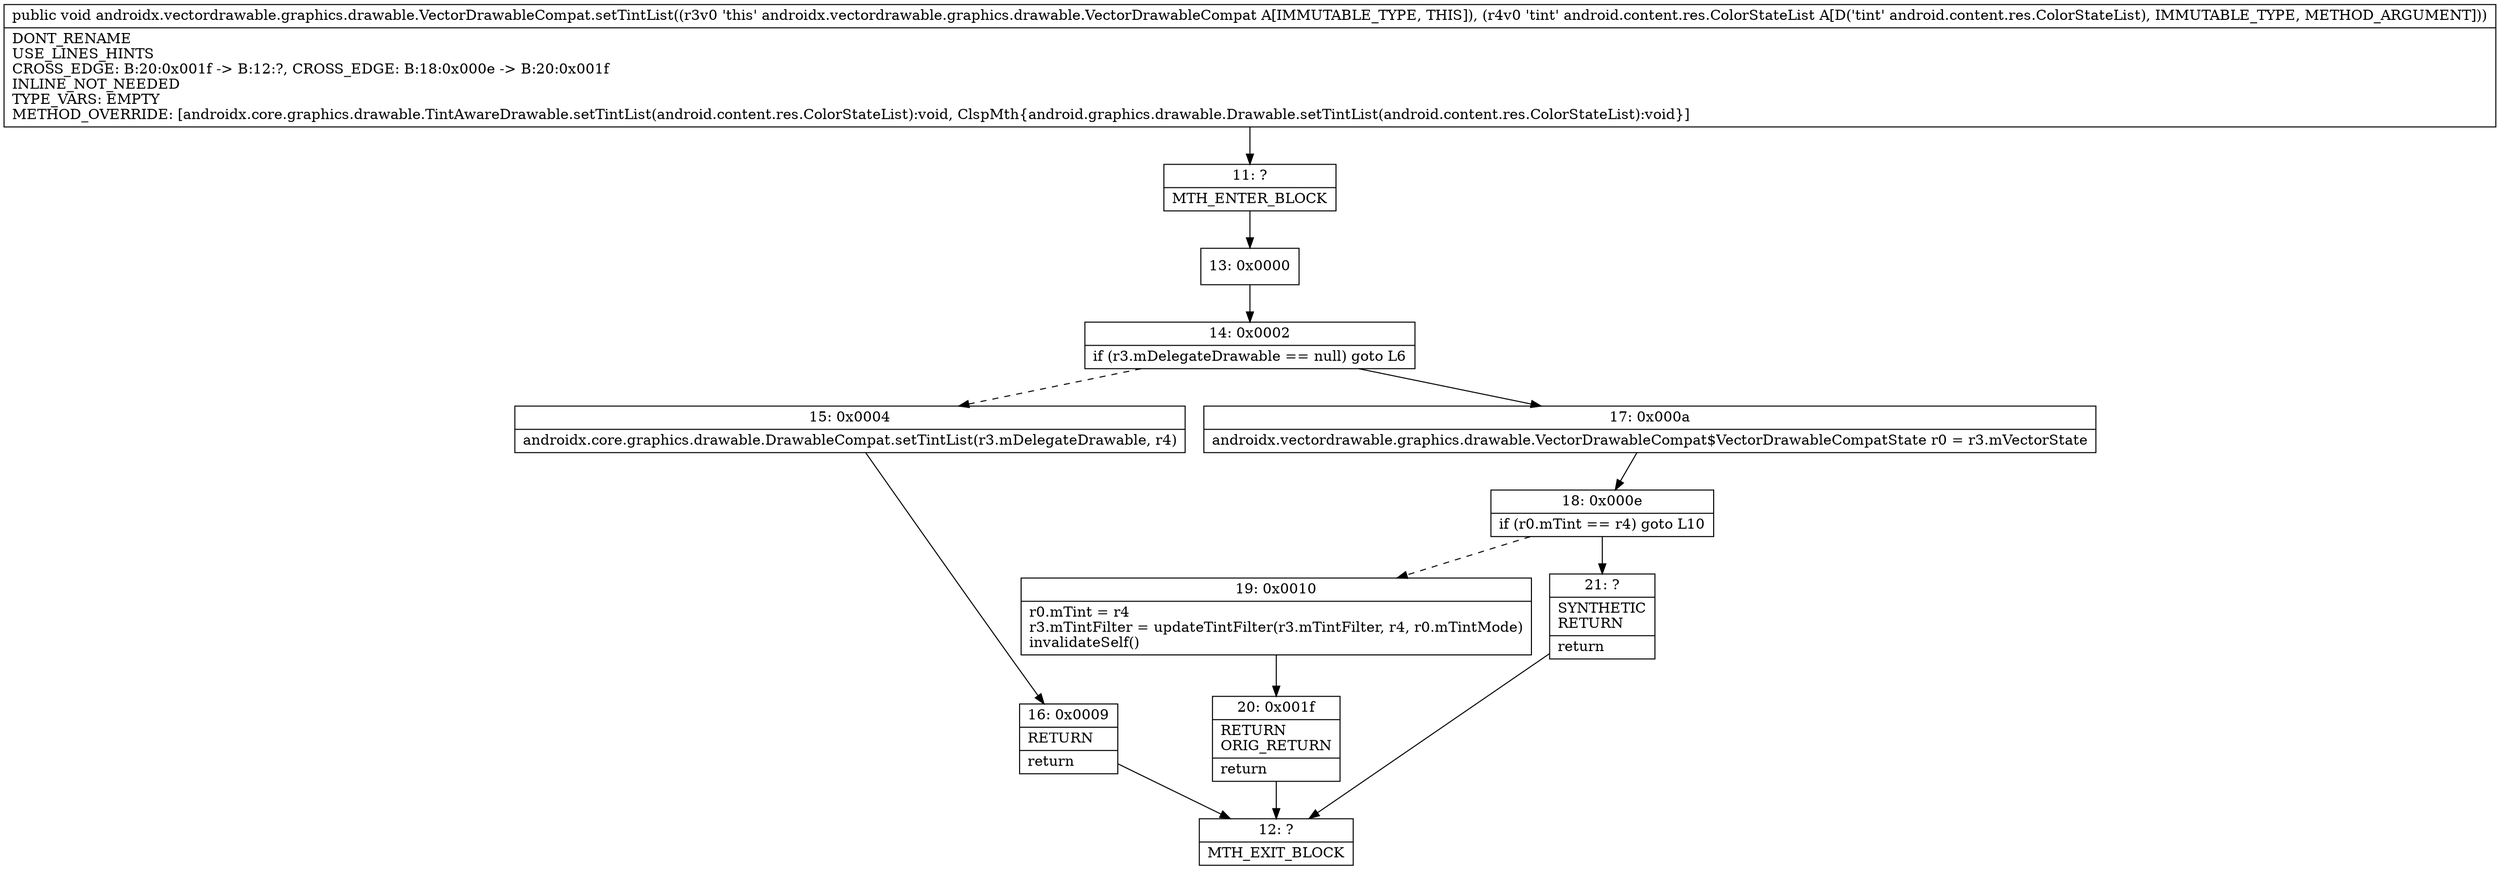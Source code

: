digraph "CFG forandroidx.vectordrawable.graphics.drawable.VectorDrawableCompat.setTintList(Landroid\/content\/res\/ColorStateList;)V" {
Node_11 [shape=record,label="{11\:\ ?|MTH_ENTER_BLOCK\l}"];
Node_13 [shape=record,label="{13\:\ 0x0000}"];
Node_14 [shape=record,label="{14\:\ 0x0002|if (r3.mDelegateDrawable == null) goto L6\l}"];
Node_15 [shape=record,label="{15\:\ 0x0004|androidx.core.graphics.drawable.DrawableCompat.setTintList(r3.mDelegateDrawable, r4)\l}"];
Node_16 [shape=record,label="{16\:\ 0x0009|RETURN\l|return\l}"];
Node_12 [shape=record,label="{12\:\ ?|MTH_EXIT_BLOCK\l}"];
Node_17 [shape=record,label="{17\:\ 0x000a|androidx.vectordrawable.graphics.drawable.VectorDrawableCompat$VectorDrawableCompatState r0 = r3.mVectorState\l}"];
Node_18 [shape=record,label="{18\:\ 0x000e|if (r0.mTint == r4) goto L10\l}"];
Node_19 [shape=record,label="{19\:\ 0x0010|r0.mTint = r4\lr3.mTintFilter = updateTintFilter(r3.mTintFilter, r4, r0.mTintMode)\linvalidateSelf()\l}"];
Node_20 [shape=record,label="{20\:\ 0x001f|RETURN\lORIG_RETURN\l|return\l}"];
Node_21 [shape=record,label="{21\:\ ?|SYNTHETIC\lRETURN\l|return\l}"];
MethodNode[shape=record,label="{public void androidx.vectordrawable.graphics.drawable.VectorDrawableCompat.setTintList((r3v0 'this' androidx.vectordrawable.graphics.drawable.VectorDrawableCompat A[IMMUTABLE_TYPE, THIS]), (r4v0 'tint' android.content.res.ColorStateList A[D('tint' android.content.res.ColorStateList), IMMUTABLE_TYPE, METHOD_ARGUMENT]))  | DONT_RENAME\lUSE_LINES_HINTS\lCROSS_EDGE: B:20:0x001f \-\> B:12:?, CROSS_EDGE: B:18:0x000e \-\> B:20:0x001f\lINLINE_NOT_NEEDED\lTYPE_VARS: EMPTY\lMETHOD_OVERRIDE: [androidx.core.graphics.drawable.TintAwareDrawable.setTintList(android.content.res.ColorStateList):void, ClspMth\{android.graphics.drawable.Drawable.setTintList(android.content.res.ColorStateList):void\}]\l}"];
MethodNode -> Node_11;Node_11 -> Node_13;
Node_13 -> Node_14;
Node_14 -> Node_15[style=dashed];
Node_14 -> Node_17;
Node_15 -> Node_16;
Node_16 -> Node_12;
Node_17 -> Node_18;
Node_18 -> Node_19[style=dashed];
Node_18 -> Node_21;
Node_19 -> Node_20;
Node_20 -> Node_12;
Node_21 -> Node_12;
}

